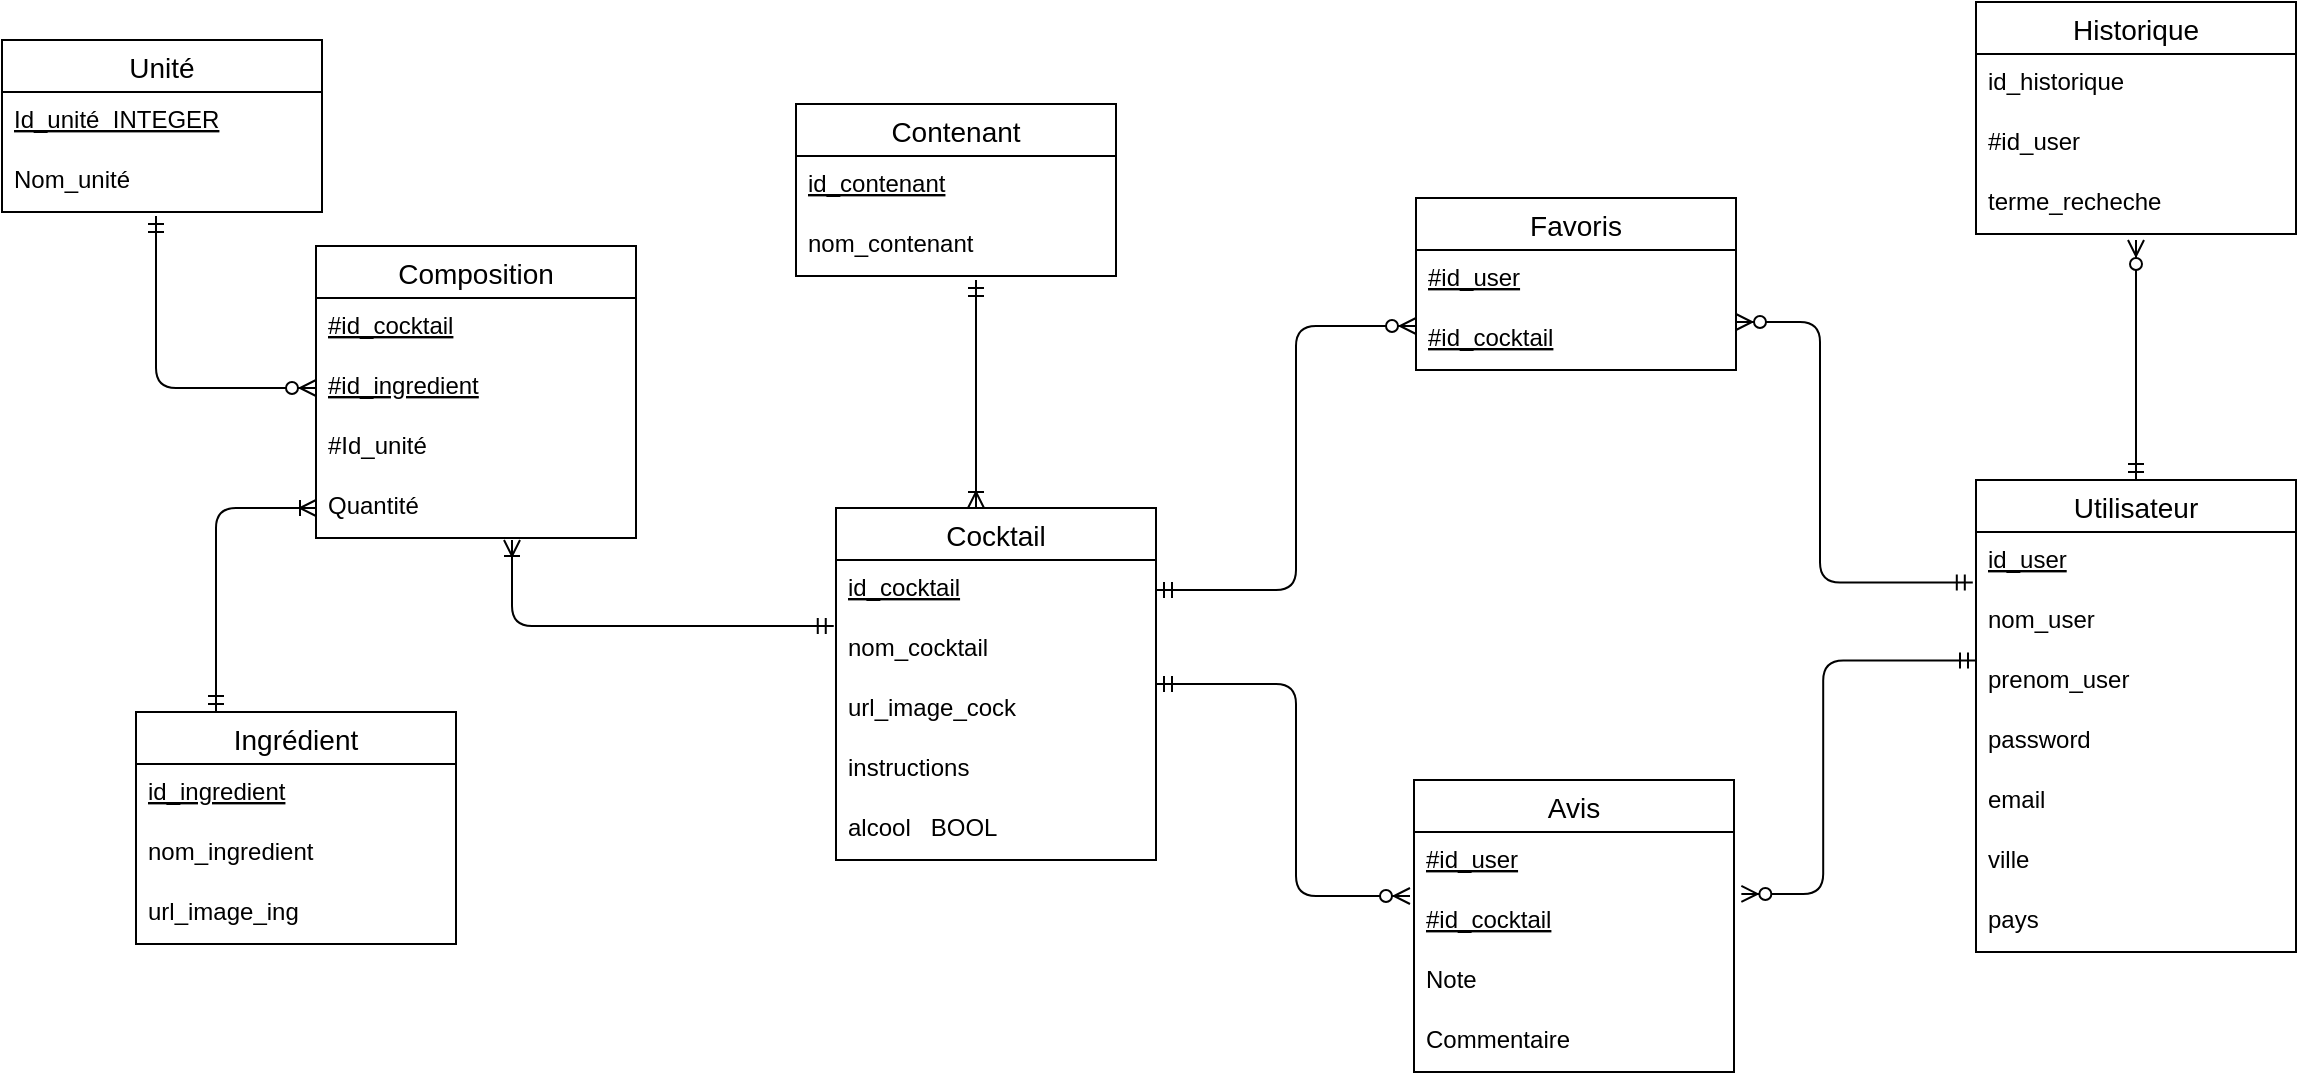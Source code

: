 <mxfile version="13.7.5" type="github">
  <diagram id="nvP0q_4fL8uYvyd8b_Zr" name="Page-1">
    <mxGraphModel dx="4016" dy="1486" grid="1" gridSize="10" guides="1" tooltips="1" connect="1" arrows="1" fold="1" page="1" pageScale="1" pageWidth="850" pageHeight="1100" math="0" shadow="0">
      <root>
        <mxCell id="0" />
        <mxCell id="1" parent="0" />
        <mxCell id="kxt7OzJLR1ZBJD5P8w2T-139" value="" style="edgeStyle=elbowEdgeStyle;fontSize=12;html=1;endArrow=ERzeroToMany;startArrow=ERmandOne;entryX=0;entryY=0.5;entryDx=0;entryDy=0;" parent="1" target="kxt7OzJLR1ZBJD5P8w2T-86" edge="1">
          <mxGeometry width="100" height="100" relative="1" as="geometry">
            <mxPoint x="-43" y="390" as="sourcePoint" />
            <mxPoint x="35" y="492" as="targetPoint" />
            <Array as="points">
              <mxPoint x="-43" y="442" />
            </Array>
          </mxGeometry>
        </mxCell>
        <mxCell id="kxt7OzJLR1ZBJD5P8w2T-140" value="" style="edgeStyle=elbowEdgeStyle;fontSize=12;html=1;endArrow=ERoneToMany;startArrow=ERmandOne;exitX=0.25;exitY=0;exitDx=0;exitDy=0;entryX=0;entryY=0.5;entryDx=0;entryDy=0;" parent="1" source="kxt7OzJLR1ZBJD5P8w2T-88" target="kxt7OzJLR1ZBJD5P8w2T-148" edge="1">
          <mxGeometry width="100" height="100" relative="1" as="geometry">
            <mxPoint x="-13" y="632" as="sourcePoint" />
            <mxPoint x="37" y="532" as="targetPoint" />
            <Array as="points">
              <mxPoint x="-13" y="592" />
            </Array>
          </mxGeometry>
        </mxCell>
        <mxCell id="kxt7OzJLR1ZBJD5P8w2T-141" value="" style="edgeStyle=elbowEdgeStyle;fontSize=12;html=1;endArrow=ERoneToMany;startArrow=ERmandOne;exitX=-0.007;exitY=0.102;exitDx=0;exitDy=0;elbow=vertical;exitPerimeter=0;" parent="1" source="kxt7OzJLR1ZBJD5P8w2T-82" edge="1">
          <mxGeometry width="100" height="100" relative="1" as="geometry">
            <mxPoint x="157.0" y="442" as="sourcePoint" />
            <mxPoint x="135" y="552" as="targetPoint" />
            <Array as="points">
              <mxPoint x="187" y="595" />
            </Array>
          </mxGeometry>
        </mxCell>
        <mxCell id="kxt7OzJLR1ZBJD5P8w2T-142" value="" style="edgeStyle=elbowEdgeStyle;fontSize=12;html=1;endArrow=ERoneToMany;startArrow=ERmandOne;elbow=vertical;" parent="1" edge="1">
          <mxGeometry width="100" height="100" relative="1" as="geometry">
            <mxPoint x="367" y="422" as="sourcePoint" />
            <mxPoint x="367" y="536" as="targetPoint" />
            <Array as="points">
              <mxPoint x="367" y="484" />
            </Array>
          </mxGeometry>
        </mxCell>
        <mxCell id="kxt7OzJLR1ZBJD5P8w2T-143" value="" style="edgeStyle=elbowEdgeStyle;fontSize=12;html=1;endArrow=ERzeroToMany;startArrow=ERmandOne;exitX=1;exitY=0.5;exitDx=0;exitDy=0;" parent="1" source="kxt7OzJLR1ZBJD5P8w2T-81" edge="1">
          <mxGeometry width="100" height="100" relative="1" as="geometry">
            <mxPoint x="497" y="492" as="sourcePoint" />
            <mxPoint x="587" y="445" as="targetPoint" />
            <Array as="points">
              <mxPoint x="527" y="522" />
            </Array>
          </mxGeometry>
        </mxCell>
        <mxCell id="kxt7OzJLR1ZBJD5P8w2T-144" value="" style="edgeStyle=elbowEdgeStyle;fontSize=12;html=1;endArrow=ERzeroToMany;startArrow=ERmandOne;exitX=-0.01;exitY=-0.157;exitDx=0;exitDy=0;exitPerimeter=0;" parent="1" source="kxt7OzJLR1ZBJD5P8w2T-131" edge="1">
          <mxGeometry width="100" height="100" relative="1" as="geometry">
            <mxPoint x="867" y="574" as="sourcePoint" />
            <mxPoint x="747" y="443" as="targetPoint" />
            <Array as="points">
              <mxPoint x="789" y="535" />
            </Array>
          </mxGeometry>
        </mxCell>
        <mxCell id="kxt7OzJLR1ZBJD5P8w2T-145" value="" style="edgeStyle=elbowEdgeStyle;fontSize=12;html=1;endArrow=ERzeroToMany;startArrow=ERmandOne;exitX=1;exitY=0.5;exitDx=0;exitDy=0;" parent="1" edge="1">
          <mxGeometry width="100" height="100" relative="1" as="geometry">
            <mxPoint x="457" y="624" as="sourcePoint" />
            <mxPoint x="584" y="730" as="targetPoint" />
            <Array as="points">
              <mxPoint x="527" y="569" />
            </Array>
          </mxGeometry>
        </mxCell>
        <mxCell id="kxt7OzJLR1ZBJD5P8w2T-146" value="" style="edgeStyle=elbowEdgeStyle;fontSize=12;html=1;endArrow=ERzeroToMany;startArrow=ERmandOne;exitX=-0.01;exitY=-0.157;exitDx=0;exitDy=0;exitPerimeter=0;entryX=1.023;entryY=0.033;entryDx=0;entryDy=0;entryPerimeter=0;" parent="1" target="kxt7OzJLR1ZBJD5P8w2T-123" edge="1">
          <mxGeometry width="100" height="100" relative="1" as="geometry">
            <mxPoint x="867.0" y="612.29" as="sourcePoint" />
            <mxPoint x="748.6" y="482" as="targetPoint" />
            <Array as="points">
              <mxPoint x="790.6" y="574" />
            </Array>
          </mxGeometry>
        </mxCell>
        <mxCell id="kxt7OzJLR1ZBJD5P8w2T-147" value="" style="edgeStyle=elbowEdgeStyle;fontSize=12;html=1;endArrow=ERzeroToMany;startArrow=ERmandOne;exitX=0.5;exitY=0;exitDx=0;exitDy=0;elbow=vertical;" parent="1" source="kxt7OzJLR1ZBJD5P8w2T-129" edge="1">
          <mxGeometry width="100" height="100" relative="1" as="geometry">
            <mxPoint x="975.4" y="502.29" as="sourcePoint" />
            <mxPoint x="947" y="402" as="targetPoint" />
            <Array as="points">
              <mxPoint x="937" y="432" />
            </Array>
          </mxGeometry>
        </mxCell>
        <mxCell id="kxt7OzJLR1ZBJD5P8w2T-88" value="Ingrédient" style="swimlane;fontStyle=0;childLayout=stackLayout;horizontal=1;startSize=26;horizontalStack=0;resizeParent=1;resizeParentMax=0;resizeLast=0;collapsible=1;marginBottom=0;align=center;fontSize=14;" parent="1" vertex="1">
          <mxGeometry x="-53" y="638" width="160" height="116" as="geometry" />
        </mxCell>
        <mxCell id="kxt7OzJLR1ZBJD5P8w2T-89" value="id_ingredient" style="text;strokeColor=none;fillColor=none;spacingLeft=4;spacingRight=4;overflow=hidden;rotatable=0;points=[[0,0.5],[1,0.5]];portConstraint=eastwest;fontSize=12;fontStyle=4" parent="kxt7OzJLR1ZBJD5P8w2T-88" vertex="1">
          <mxGeometry y="26" width="160" height="30" as="geometry" />
        </mxCell>
        <mxCell id="kxt7OzJLR1ZBJD5P8w2T-90" value="nom_ingredient" style="text;strokeColor=none;fillColor=none;spacingLeft=4;spacingRight=4;overflow=hidden;rotatable=0;points=[[0,0.5],[1,0.5]];portConstraint=eastwest;fontSize=12;" parent="kxt7OzJLR1ZBJD5P8w2T-88" vertex="1">
          <mxGeometry y="56" width="160" height="30" as="geometry" />
        </mxCell>
        <mxCell id="kxt7OzJLR1ZBJD5P8w2T-91" value="url_image_ing" style="text;strokeColor=none;fillColor=none;spacingLeft=4;spacingRight=4;overflow=hidden;rotatable=0;points=[[0,0.5],[1,0.5]];portConstraint=eastwest;fontSize=12;" parent="kxt7OzJLR1ZBJD5P8w2T-88" vertex="1">
          <mxGeometry y="86" width="160" height="30" as="geometry" />
        </mxCell>
        <mxCell id="kxt7OzJLR1ZBJD5P8w2T-84" value="Composition" style="swimlane;fontStyle=0;childLayout=stackLayout;horizontal=1;startSize=26;horizontalStack=0;resizeParent=1;resizeParentMax=0;resizeLast=0;collapsible=1;marginBottom=0;align=center;fontSize=14;" parent="1" vertex="1">
          <mxGeometry x="37" y="405" width="160" height="146" as="geometry" />
        </mxCell>
        <mxCell id="kxt7OzJLR1ZBJD5P8w2T-85" value="#id_cocktail" style="text;strokeColor=none;fillColor=none;spacingLeft=4;spacingRight=4;overflow=hidden;rotatable=0;points=[[0,0.5],[1,0.5]];portConstraint=eastwest;fontSize=12;fontStyle=4" parent="kxt7OzJLR1ZBJD5P8w2T-84" vertex="1">
          <mxGeometry y="26" width="160" height="30" as="geometry" />
        </mxCell>
        <mxCell id="kxt7OzJLR1ZBJD5P8w2T-86" value="#id_ingredient" style="text;strokeColor=none;fillColor=none;spacingLeft=4;spacingRight=4;overflow=hidden;rotatable=0;points=[[0,0.5],[1,0.5]];portConstraint=eastwest;fontSize=12;fontStyle=4" parent="kxt7OzJLR1ZBJD5P8w2T-84" vertex="1">
          <mxGeometry y="56" width="160" height="30" as="geometry" />
        </mxCell>
        <mxCell id="kxt7OzJLR1ZBJD5P8w2T-87" value="#Id_unité" style="text;strokeColor=none;fillColor=none;spacingLeft=4;spacingRight=4;overflow=hidden;rotatable=0;points=[[0,0.5],[1,0.5]];portConstraint=eastwest;fontSize=12;" parent="kxt7OzJLR1ZBJD5P8w2T-84" vertex="1">
          <mxGeometry y="86" width="160" height="30" as="geometry" />
        </mxCell>
        <mxCell id="kxt7OzJLR1ZBJD5P8w2T-148" value="Quantité" style="text;strokeColor=none;fillColor=none;spacingLeft=4;spacingRight=4;overflow=hidden;rotatable=0;points=[[0,0.5],[1,0.5]];portConstraint=eastwest;fontSize=12;" parent="kxt7OzJLR1ZBJD5P8w2T-84" vertex="1">
          <mxGeometry y="116" width="160" height="30" as="geometry" />
        </mxCell>
        <mxCell id="kxt7OzJLR1ZBJD5P8w2T-92" value="Unité" style="swimlane;fontStyle=0;childLayout=stackLayout;horizontal=1;startSize=26;horizontalStack=0;resizeParent=1;resizeParentMax=0;resizeLast=0;collapsible=1;marginBottom=0;align=center;fontSize=14;" parent="1" vertex="1">
          <mxGeometry x="-120" y="302" width="160" height="86" as="geometry" />
        </mxCell>
        <mxCell id="kxt7OzJLR1ZBJD5P8w2T-93" value="Id_unité  INTEGER" style="text;strokeColor=none;fillColor=none;spacingLeft=4;spacingRight=4;overflow=hidden;rotatable=0;points=[[0,0.5],[1,0.5]];portConstraint=eastwest;fontSize=12;fontStyle=4" parent="kxt7OzJLR1ZBJD5P8w2T-92" vertex="1">
          <mxGeometry y="26" width="160" height="30" as="geometry" />
        </mxCell>
        <mxCell id="kxt7OzJLR1ZBJD5P8w2T-94" value="Nom_unité" style="text;strokeColor=none;fillColor=none;spacingLeft=4;spacingRight=4;overflow=hidden;rotatable=0;points=[[0,0.5],[1,0.5]];portConstraint=eastwest;fontSize=12;" parent="kxt7OzJLR1ZBJD5P8w2T-92" vertex="1">
          <mxGeometry y="56" width="160" height="30" as="geometry" />
        </mxCell>
        <mxCell id="kxt7OzJLR1ZBJD5P8w2T-80" value="Cocktail" style="swimlane;fontStyle=0;childLayout=stackLayout;horizontal=1;startSize=26;horizontalStack=0;resizeParent=1;resizeParentMax=0;resizeLast=0;collapsible=1;marginBottom=0;align=center;fontSize=14;" parent="1" vertex="1">
          <mxGeometry x="297" y="536" width="160" height="176" as="geometry" />
        </mxCell>
        <mxCell id="kxt7OzJLR1ZBJD5P8w2T-81" value="id_cocktail" style="text;strokeColor=none;fillColor=none;spacingLeft=4;spacingRight=4;overflow=hidden;rotatable=0;points=[[0,0.5],[1,0.5]];portConstraint=eastwest;fontSize=12;fontStyle=4" parent="kxt7OzJLR1ZBJD5P8w2T-80" vertex="1">
          <mxGeometry y="26" width="160" height="30" as="geometry" />
        </mxCell>
        <mxCell id="kxt7OzJLR1ZBJD5P8w2T-82" value="nom_cocktail" style="text;strokeColor=none;fillColor=none;spacingLeft=4;spacingRight=4;overflow=hidden;rotatable=0;points=[[0,0.5],[1,0.5]];portConstraint=eastwest;fontSize=12;" parent="kxt7OzJLR1ZBJD5P8w2T-80" vertex="1">
          <mxGeometry y="56" width="160" height="30" as="geometry" />
        </mxCell>
        <mxCell id="kxt7OzJLR1ZBJD5P8w2T-83" value="url_image_cock" style="text;strokeColor=none;fillColor=none;spacingLeft=4;spacingRight=4;overflow=hidden;rotatable=0;points=[[0,0.5],[1,0.5]];portConstraint=eastwest;fontSize=12;" parent="kxt7OzJLR1ZBJD5P8w2T-80" vertex="1">
          <mxGeometry y="86" width="160" height="30" as="geometry" />
        </mxCell>
        <mxCell id="2r__MozO7OoLnBm7WLix-1" value="instructions" style="text;strokeColor=none;fillColor=none;spacingLeft=4;spacingRight=4;overflow=hidden;rotatable=0;points=[[0,0.5],[1,0.5]];portConstraint=eastwest;fontSize=12;" parent="kxt7OzJLR1ZBJD5P8w2T-80" vertex="1">
          <mxGeometry y="116" width="160" height="30" as="geometry" />
        </mxCell>
        <mxCell id="Q8o9DyRSZyGHENXpAblP-1" value="alcool   BOOL" style="text;strokeColor=none;fillColor=none;spacingLeft=4;spacingRight=4;overflow=hidden;rotatable=0;points=[[0,0.5],[1,0.5]];portConstraint=eastwest;fontSize=12;" parent="kxt7OzJLR1ZBJD5P8w2T-80" vertex="1">
          <mxGeometry y="146" width="160" height="30" as="geometry" />
        </mxCell>
        <mxCell id="kxt7OzJLR1ZBJD5P8w2T-113" value="Favoris" style="swimlane;fontStyle=0;childLayout=stackLayout;horizontal=1;startSize=26;horizontalStack=0;resizeParent=1;resizeParentMax=0;resizeLast=0;collapsible=1;marginBottom=0;align=center;fontSize=14;" parent="1" vertex="1">
          <mxGeometry x="587" y="381" width="160" height="86" as="geometry" />
        </mxCell>
        <mxCell id="kxt7OzJLR1ZBJD5P8w2T-115" value="#id_user" style="text;strokeColor=none;fillColor=none;spacingLeft=4;spacingRight=4;overflow=hidden;rotatable=0;points=[[0,0.5],[1,0.5]];portConstraint=eastwest;fontSize=12;fontStyle=4" parent="kxt7OzJLR1ZBJD5P8w2T-113" vertex="1">
          <mxGeometry y="26" width="160" height="30" as="geometry" />
        </mxCell>
        <mxCell id="kxt7OzJLR1ZBJD5P8w2T-116" value="#id_cocktail" style="text;strokeColor=none;fillColor=none;spacingLeft=4;spacingRight=4;overflow=hidden;rotatable=0;points=[[0,0.5],[1,0.5]];portConstraint=eastwest;fontSize=12;fontStyle=4" parent="kxt7OzJLR1ZBJD5P8w2T-113" vertex="1">
          <mxGeometry y="56" width="160" height="30" as="geometry" />
        </mxCell>
        <mxCell id="kxt7OzJLR1ZBJD5P8w2T-121" value="Avis" style="swimlane;fontStyle=0;childLayout=stackLayout;horizontal=1;startSize=26;horizontalStack=0;resizeParent=1;resizeParentMax=0;resizeLast=0;collapsible=1;marginBottom=0;align=center;fontSize=14;" parent="1" vertex="1">
          <mxGeometry x="586" y="672" width="160" height="146" as="geometry" />
        </mxCell>
        <mxCell id="kxt7OzJLR1ZBJD5P8w2T-122" value="#id_user" style="text;strokeColor=none;fillColor=none;spacingLeft=4;spacingRight=4;overflow=hidden;rotatable=0;points=[[0,0.5],[1,0.5]];portConstraint=eastwest;fontSize=12;fontStyle=4" parent="kxt7OzJLR1ZBJD5P8w2T-121" vertex="1">
          <mxGeometry y="26" width="160" height="30" as="geometry" />
        </mxCell>
        <mxCell id="kxt7OzJLR1ZBJD5P8w2T-123" value="#id_cocktail" style="text;strokeColor=none;fillColor=none;spacingLeft=4;spacingRight=4;overflow=hidden;rotatable=0;points=[[0,0.5],[1,0.5]];portConstraint=eastwest;fontSize=12;fontStyle=4" parent="kxt7OzJLR1ZBJD5P8w2T-121" vertex="1">
          <mxGeometry y="56" width="160" height="30" as="geometry" />
        </mxCell>
        <mxCell id="kxt7OzJLR1ZBJD5P8w2T-124" value="Note" style="text;strokeColor=none;fillColor=none;spacingLeft=4;spacingRight=4;overflow=hidden;rotatable=0;points=[[0,0.5],[1,0.5]];portConstraint=eastwest;fontSize=12;" parent="kxt7OzJLR1ZBJD5P8w2T-121" vertex="1">
          <mxGeometry y="86" width="160" height="30" as="geometry" />
        </mxCell>
        <mxCell id="2r__MozO7OoLnBm7WLix-4" value="Commentaire" style="text;strokeColor=none;fillColor=none;spacingLeft=4;spacingRight=4;overflow=hidden;rotatable=0;points=[[0,0.5],[1,0.5]];portConstraint=eastwest;fontSize=12;" parent="kxt7OzJLR1ZBJD5P8w2T-121" vertex="1">
          <mxGeometry y="116" width="160" height="30" as="geometry" />
        </mxCell>
        <mxCell id="kxt7OzJLR1ZBJD5P8w2T-117" value="Contenant" style="swimlane;fontStyle=0;childLayout=stackLayout;horizontal=1;startSize=26;horizontalStack=0;resizeParent=1;resizeParentMax=0;resizeLast=0;collapsible=1;marginBottom=0;align=center;fontSize=14;" parent="1" vertex="1">
          <mxGeometry x="277" y="334" width="160" height="86" as="geometry" />
        </mxCell>
        <mxCell id="kxt7OzJLR1ZBJD5P8w2T-118" value="id_contenant" style="text;strokeColor=none;fillColor=none;spacingLeft=4;spacingRight=4;overflow=hidden;rotatable=0;points=[[0,0.5],[1,0.5]];portConstraint=eastwest;fontSize=12;fontStyle=4" parent="kxt7OzJLR1ZBJD5P8w2T-117" vertex="1">
          <mxGeometry y="26" width="160" height="30" as="geometry" />
        </mxCell>
        <mxCell id="kxt7OzJLR1ZBJD5P8w2T-119" value="nom_contenant" style="text;strokeColor=none;fillColor=none;spacingLeft=4;spacingRight=4;overflow=hidden;rotatable=0;points=[[0,0.5],[1,0.5]];portConstraint=eastwest;fontSize=12;" parent="kxt7OzJLR1ZBJD5P8w2T-117" vertex="1">
          <mxGeometry y="56" width="160" height="30" as="geometry" />
        </mxCell>
        <mxCell id="kxt7OzJLR1ZBJD5P8w2T-129" value="Utilisateur" style="swimlane;fontStyle=0;childLayout=stackLayout;horizontal=1;startSize=26;horizontalStack=0;resizeParent=1;resizeParentMax=0;resizeLast=0;collapsible=1;marginBottom=0;align=center;fontSize=14;" parent="1" vertex="1">
          <mxGeometry x="867" y="522" width="160" height="236" as="geometry" />
        </mxCell>
        <mxCell id="kxt7OzJLR1ZBJD5P8w2T-130" value="id_user" style="text;strokeColor=none;fillColor=none;spacingLeft=4;spacingRight=4;overflow=hidden;rotatable=0;points=[[0,0.5],[1,0.5]];portConstraint=eastwest;fontSize=12;fontStyle=4" parent="kxt7OzJLR1ZBJD5P8w2T-129" vertex="1">
          <mxGeometry y="26" width="160" height="30" as="geometry" />
        </mxCell>
        <mxCell id="kxt7OzJLR1ZBJD5P8w2T-131" value="nom_user" style="text;strokeColor=none;fillColor=none;spacingLeft=4;spacingRight=4;overflow=hidden;rotatable=0;points=[[0,0.5],[1,0.5]];portConstraint=eastwest;fontSize=12;" parent="kxt7OzJLR1ZBJD5P8w2T-129" vertex="1">
          <mxGeometry y="56" width="160" height="30" as="geometry" />
        </mxCell>
        <mxCell id="kxt7OzJLR1ZBJD5P8w2T-132" value="prenom_user" style="text;strokeColor=none;fillColor=none;spacingLeft=4;spacingRight=4;overflow=hidden;rotatable=0;points=[[0,0.5],[1,0.5]];portConstraint=eastwest;fontSize=12;" parent="kxt7OzJLR1ZBJD5P8w2T-129" vertex="1">
          <mxGeometry y="86" width="160" height="30" as="geometry" />
        </mxCell>
        <mxCell id="2r__MozO7OoLnBm7WLix-5" value="password" style="text;strokeColor=none;fillColor=none;spacingLeft=4;spacingRight=4;overflow=hidden;rotatable=0;points=[[0,0.5],[1,0.5]];portConstraint=eastwest;fontSize=12;" parent="kxt7OzJLR1ZBJD5P8w2T-129" vertex="1">
          <mxGeometry y="116" width="160" height="30" as="geometry" />
        </mxCell>
        <mxCell id="2r__MozO7OoLnBm7WLix-6" value="email" style="text;strokeColor=none;fillColor=none;spacingLeft=4;spacingRight=4;overflow=hidden;rotatable=0;points=[[0,0.5],[1,0.5]];portConstraint=eastwest;fontSize=12;" parent="kxt7OzJLR1ZBJD5P8w2T-129" vertex="1">
          <mxGeometry y="146" width="160" height="30" as="geometry" />
        </mxCell>
        <mxCell id="2r__MozO7OoLnBm7WLix-7" value="ville" style="text;strokeColor=none;fillColor=none;spacingLeft=4;spacingRight=4;overflow=hidden;rotatable=0;points=[[0,0.5],[1,0.5]];portConstraint=eastwest;fontSize=12;" parent="kxt7OzJLR1ZBJD5P8w2T-129" vertex="1">
          <mxGeometry y="176" width="160" height="30" as="geometry" />
        </mxCell>
        <mxCell id="2r__MozO7OoLnBm7WLix-8" value="pays" style="text;strokeColor=none;fillColor=none;spacingLeft=4;spacingRight=4;overflow=hidden;rotatable=0;points=[[0,0.5],[1,0.5]];portConstraint=eastwest;fontSize=12;" parent="kxt7OzJLR1ZBJD5P8w2T-129" vertex="1">
          <mxGeometry y="206" width="160" height="30" as="geometry" />
        </mxCell>
        <mxCell id="kxt7OzJLR1ZBJD5P8w2T-109" value="Historique" style="swimlane;fontStyle=0;childLayout=stackLayout;horizontal=1;startSize=26;horizontalStack=0;resizeParent=1;resizeParentMax=0;resizeLast=0;collapsible=1;marginBottom=0;align=center;fontSize=14;" parent="1" vertex="1">
          <mxGeometry x="867" y="283" width="160" height="116" as="geometry" />
        </mxCell>
        <mxCell id="kxt7OzJLR1ZBJD5P8w2T-110" value="id_historique" style="text;strokeColor=none;fillColor=none;spacingLeft=4;spacingRight=4;overflow=hidden;rotatable=0;points=[[0,0.5],[1,0.5]];portConstraint=eastwest;fontSize=12;" parent="kxt7OzJLR1ZBJD5P8w2T-109" vertex="1">
          <mxGeometry y="26" width="160" height="30" as="geometry" />
        </mxCell>
        <mxCell id="kxt7OzJLR1ZBJD5P8w2T-111" value="#id_user" style="text;strokeColor=none;fillColor=none;spacingLeft=4;spacingRight=4;overflow=hidden;rotatable=0;points=[[0,0.5],[1,0.5]];portConstraint=eastwest;fontSize=12;" parent="kxt7OzJLR1ZBJD5P8w2T-109" vertex="1">
          <mxGeometry y="56" width="160" height="30" as="geometry" />
        </mxCell>
        <mxCell id="kxt7OzJLR1ZBJD5P8w2T-112" value="terme_recheche" style="text;strokeColor=none;fillColor=none;spacingLeft=4;spacingRight=4;overflow=hidden;rotatable=0;points=[[0,0.5],[1,0.5]];portConstraint=eastwest;fontSize=12;" parent="kxt7OzJLR1ZBJD5P8w2T-109" vertex="1">
          <mxGeometry y="86" width="160" height="30" as="geometry" />
        </mxCell>
      </root>
    </mxGraphModel>
  </diagram>
</mxfile>
